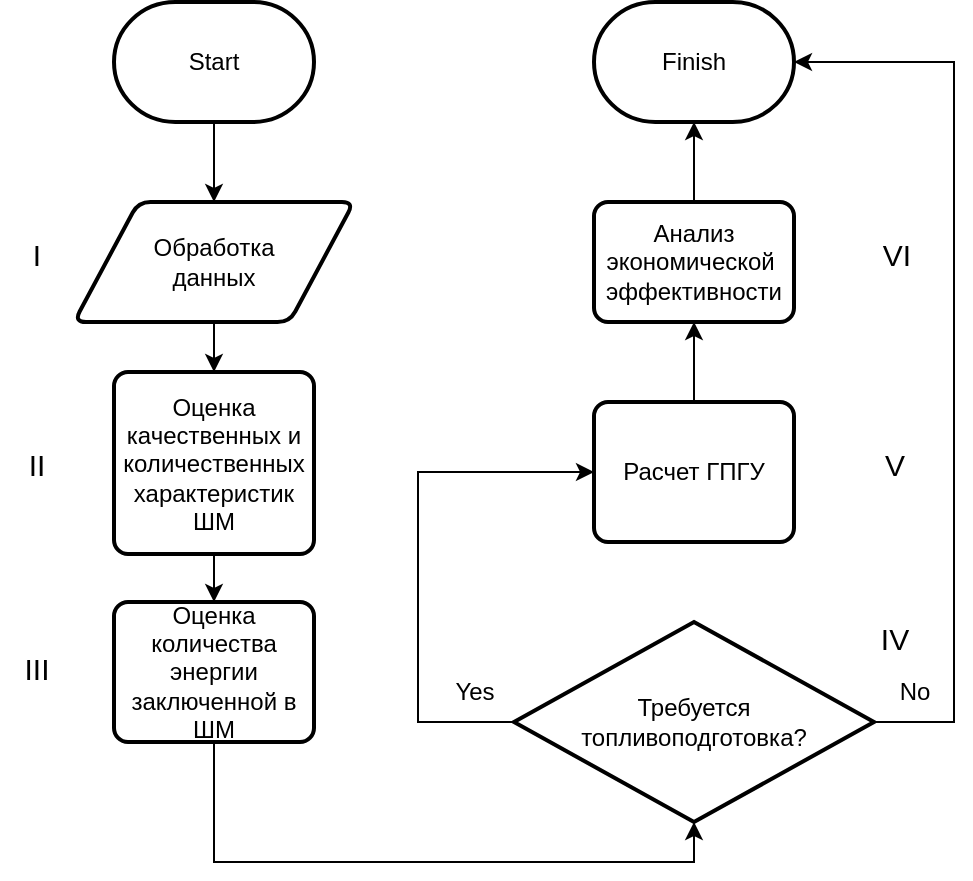 <mxfile version="20.5.3" type="github">
  <diagram id="NW3B09GjGPFGgVOKaHgz" name="Страница 1">
    <mxGraphModel dx="782" dy="436" grid="1" gridSize="7" guides="1" tooltips="1" connect="1" arrows="1" fold="1" page="1" pageScale="1" pageWidth="827" pageHeight="1169" math="0" shadow="0">
      <root>
        <mxCell id="0" />
        <mxCell id="1" parent="0" />
        <mxCell id="op5rVWB1hYR0VrUyWiUw-5" style="edgeStyle=orthogonalEdgeStyle;rounded=0;orthogonalLoop=1;jettySize=auto;html=1;" parent="1" source="op5rVWB1hYR0VrUyWiUw-1" target="op5rVWB1hYR0VrUyWiUw-2" edge="1">
          <mxGeometry relative="1" as="geometry" />
        </mxCell>
        <mxCell id="op5rVWB1hYR0VrUyWiUw-1" value="Start" style="strokeWidth=2;html=1;shape=mxgraph.flowchart.terminator;whiteSpace=wrap;" parent="1" vertex="1">
          <mxGeometry x="310" y="200" width="100" height="60" as="geometry" />
        </mxCell>
        <mxCell id="op5rVWB1hYR0VrUyWiUw-6" style="edgeStyle=orthogonalEdgeStyle;rounded=0;orthogonalLoop=1;jettySize=auto;html=1;exitX=0.5;exitY=1;exitDx=0;exitDy=0;entryX=0.5;entryY=0;entryDx=0;entryDy=0;" parent="1" source="op5rVWB1hYR0VrUyWiUw-2" target="op5rVWB1hYR0VrUyWiUw-7" edge="1">
          <mxGeometry relative="1" as="geometry">
            <mxPoint x="360" y="400" as="targetPoint" />
          </mxGeometry>
        </mxCell>
        <mxCell id="op5rVWB1hYR0VrUyWiUw-2" value="Обработка &lt;br&gt;данных" style="shape=parallelogram;html=1;strokeWidth=2;perimeter=parallelogramPerimeter;whiteSpace=wrap;rounded=1;arcSize=12;size=0.23;" parent="1" vertex="1">
          <mxGeometry x="290" y="300" width="140" height="60" as="geometry" />
        </mxCell>
        <mxCell id="op5rVWB1hYR0VrUyWiUw-9" style="edgeStyle=orthogonalEdgeStyle;rounded=0;orthogonalLoop=1;jettySize=auto;html=1;exitX=0.5;exitY=1;exitDx=0;exitDy=0;entryX=0.5;entryY=0;entryDx=0;entryDy=0;" parent="1" source="op5rVWB1hYR0VrUyWiUw-7" target="op5rVWB1hYR0VrUyWiUw-8" edge="1">
          <mxGeometry relative="1" as="geometry" />
        </mxCell>
        <mxCell id="op5rVWB1hYR0VrUyWiUw-7" value="Оценка качественных и количественных характеристик ШМ" style="rounded=1;whiteSpace=wrap;html=1;absoluteArcSize=1;arcSize=14;strokeWidth=2;" parent="1" vertex="1">
          <mxGeometry x="310" y="385" width="100" height="91" as="geometry" />
        </mxCell>
        <mxCell id="op5rVWB1hYR0VrUyWiUw-14" style="edgeStyle=orthogonalEdgeStyle;rounded=0;orthogonalLoop=1;jettySize=auto;html=1;exitX=0.5;exitY=1;exitDx=0;exitDy=0;entryX=0.5;entryY=1;entryDx=0;entryDy=0;entryPerimeter=0;" parent="1" source="op5rVWB1hYR0VrUyWiUw-8" target="op5rVWB1hYR0VrUyWiUw-13" edge="1">
          <mxGeometry relative="1" as="geometry">
            <mxPoint x="600" y="790" as="targetPoint" />
          </mxGeometry>
        </mxCell>
        <mxCell id="op5rVWB1hYR0VrUyWiUw-8" value="Оценка количества энергии заключенной в ШМ" style="rounded=1;whiteSpace=wrap;html=1;absoluteArcSize=1;arcSize=14;strokeWidth=2;" parent="1" vertex="1">
          <mxGeometry x="310" y="500" width="100" height="70" as="geometry" />
        </mxCell>
        <mxCell id="op5rVWB1hYR0VrUyWiUw-20" style="edgeStyle=orthogonalEdgeStyle;rounded=0;orthogonalLoop=1;jettySize=auto;html=1;exitX=1;exitY=0.5;exitDx=0;exitDy=0;exitPerimeter=0;entryX=1;entryY=0.5;entryDx=0;entryDy=0;entryPerimeter=0;" parent="1" source="op5rVWB1hYR0VrUyWiUw-13" target="op5rVWB1hYR0VrUyWiUw-24" edge="1">
          <mxGeometry relative="1" as="geometry">
            <mxPoint x="520" y="880" as="targetPoint" />
            <Array as="points">
              <mxPoint x="730" y="560" />
              <mxPoint x="730" y="230" />
            </Array>
          </mxGeometry>
        </mxCell>
        <mxCell id="op5rVWB1hYR0VrUyWiUw-57" style="edgeStyle=orthogonalEdgeStyle;rounded=0;orthogonalLoop=1;jettySize=auto;html=1;exitX=0;exitY=0.5;exitDx=0;exitDy=0;exitPerimeter=0;entryX=0;entryY=0.5;entryDx=0;entryDy=0;fontSize=8;" parent="1" source="op5rVWB1hYR0VrUyWiUw-13" target="op5rVWB1hYR0VrUyWiUw-15" edge="1">
          <mxGeometry relative="1" as="geometry">
            <Array as="points">
              <mxPoint x="462" y="560" />
              <mxPoint x="462" y="435" />
            </Array>
          </mxGeometry>
        </mxCell>
        <mxCell id="op5rVWB1hYR0VrUyWiUw-13" value="Требуется &lt;br&gt;топливоподготовка?" style="strokeWidth=2;html=1;shape=mxgraph.flowchart.decision;whiteSpace=wrap;" parent="1" vertex="1">
          <mxGeometry x="510" y="510" width="180" height="100" as="geometry" />
        </mxCell>
        <mxCell id="op5rVWB1hYR0VrUyWiUw-23" style="edgeStyle=orthogonalEdgeStyle;rounded=0;orthogonalLoop=1;jettySize=auto;html=1;exitX=0.5;exitY=0;exitDx=0;exitDy=0;entryX=0.5;entryY=1;entryDx=0;entryDy=0;" parent="1" source="op5rVWB1hYR0VrUyWiUw-15" target="op5rVWB1hYR0VrUyWiUw-22" edge="1">
          <mxGeometry relative="1" as="geometry" />
        </mxCell>
        <mxCell id="op5rVWB1hYR0VrUyWiUw-15" value="Расчет ГПГУ" style="rounded=1;whiteSpace=wrap;html=1;absoluteArcSize=1;arcSize=14;strokeWidth=2;" parent="1" vertex="1">
          <mxGeometry x="550" y="400" width="100" height="70" as="geometry" />
        </mxCell>
        <mxCell id="op5rVWB1hYR0VrUyWiUw-25" style="edgeStyle=orthogonalEdgeStyle;rounded=0;orthogonalLoop=1;jettySize=auto;html=1;exitX=0.5;exitY=0;exitDx=0;exitDy=0;entryX=0.5;entryY=1;entryDx=0;entryDy=0;entryPerimeter=0;" parent="1" source="op5rVWB1hYR0VrUyWiUw-22" target="op5rVWB1hYR0VrUyWiUw-24" edge="1">
          <mxGeometry relative="1" as="geometry" />
        </mxCell>
        <mxCell id="op5rVWB1hYR0VrUyWiUw-22" value="Анализ&lt;br&gt;экономической&amp;nbsp;&lt;br&gt;эффективности" style="rounded=1;whiteSpace=wrap;html=1;absoluteArcSize=1;arcSize=14;strokeWidth=2;" parent="1" vertex="1">
          <mxGeometry x="550" y="300" width="100" height="60" as="geometry" />
        </mxCell>
        <mxCell id="op5rVWB1hYR0VrUyWiUw-24" value="Finish" style="strokeWidth=2;html=1;shape=mxgraph.flowchart.terminator;whiteSpace=wrap;" parent="1" vertex="1">
          <mxGeometry x="550" y="200" width="100" height="60" as="geometry" />
        </mxCell>
        <mxCell id="op5rVWB1hYR0VrUyWiUw-34" value="No" style="text;html=1;resizable=0;autosize=1;align=center;verticalAlign=middle;points=[];fillColor=none;strokeColor=none;rounded=0;" parent="1" vertex="1">
          <mxGeometry x="690" y="530" width="40" height="30" as="geometry" />
        </mxCell>
        <mxCell id="op5rVWB1hYR0VrUyWiUw-33" value="Yes" style="text;html=1;resizable=0;autosize=1;align=center;verticalAlign=middle;points=[];fillColor=none;strokeColor=none;rounded=0;" parent="1" vertex="1">
          <mxGeometry x="470" y="530" width="40" height="30" as="geometry" />
        </mxCell>
        <mxCell id="op5rVWB1hYR0VrUyWiUw-58" value="&lt;font style=&quot;font-size: 15px;&quot;&gt;I&lt;/font&gt;" style="text;html=1;resizable=0;autosize=1;align=center;verticalAlign=middle;points=[];fillColor=none;strokeColor=none;rounded=0;strokeWidth=1;fontSize=8;" parent="1" vertex="1">
          <mxGeometry x="260" y="308" width="21" height="35" as="geometry" />
        </mxCell>
        <mxCell id="op5rVWB1hYR0VrUyWiUw-59" value="&lt;font style=&quot;font-size: 15px;&quot;&gt;&lt;font style=&quot;font-size: 15px;&quot;&gt;I&lt;/font&gt;I&lt;/font&gt;" style="text;html=1;resizable=0;autosize=1;align=center;verticalAlign=middle;points=[];fillColor=none;strokeColor=none;rounded=0;strokeWidth=1;fontSize=8;" parent="1" vertex="1">
          <mxGeometry x="257" y="413.5" width="28" height="35" as="geometry" />
        </mxCell>
        <mxCell id="op5rVWB1hYR0VrUyWiUw-60" value="&lt;font style=&quot;font-size: 15px;&quot;&gt;&lt;font style=&quot;font-size: 15px;&quot;&gt;I&lt;/font&gt;II&lt;/font&gt;" style="text;html=1;resizable=0;autosize=1;align=center;verticalAlign=middle;points=[];fillColor=none;strokeColor=none;rounded=0;strokeWidth=1;fontSize=8;" parent="1" vertex="1">
          <mxGeometry x="253" y="515" width="35" height="35" as="geometry" />
        </mxCell>
        <mxCell id="op5rVWB1hYR0VrUyWiUw-61" value="&lt;font style=&quot;font-size: 15px;&quot;&gt;VI&lt;/font&gt;" style="text;html=1;resizable=0;autosize=1;align=center;verticalAlign=middle;points=[];fillColor=none;strokeColor=none;rounded=0;strokeWidth=1;fontSize=8;" parent="1" vertex="1">
          <mxGeometry x="683" y="308" width="35" height="35" as="geometry" />
        </mxCell>
        <mxCell id="op5rVWB1hYR0VrUyWiUw-62" value="&lt;font style=&quot;font-size: 15px;&quot;&gt;V&lt;/font&gt;" style="text;html=1;resizable=0;autosize=1;align=center;verticalAlign=middle;points=[];fillColor=none;strokeColor=none;rounded=0;strokeWidth=1;fontSize=8;" parent="1" vertex="1">
          <mxGeometry x="686" y="413.5" width="28" height="35" as="geometry" />
        </mxCell>
        <mxCell id="op5rVWB1hYR0VrUyWiUw-63" value="&lt;font style=&quot;font-size: 15px;&quot;&gt;IV&lt;/font&gt;" style="text;html=1;resizable=0;autosize=1;align=center;verticalAlign=middle;points=[];fillColor=none;strokeColor=none;rounded=0;strokeWidth=1;fontSize=8;" parent="1" vertex="1">
          <mxGeometry x="682.5" y="500" width="35" height="35" as="geometry" />
        </mxCell>
      </root>
    </mxGraphModel>
  </diagram>
</mxfile>
